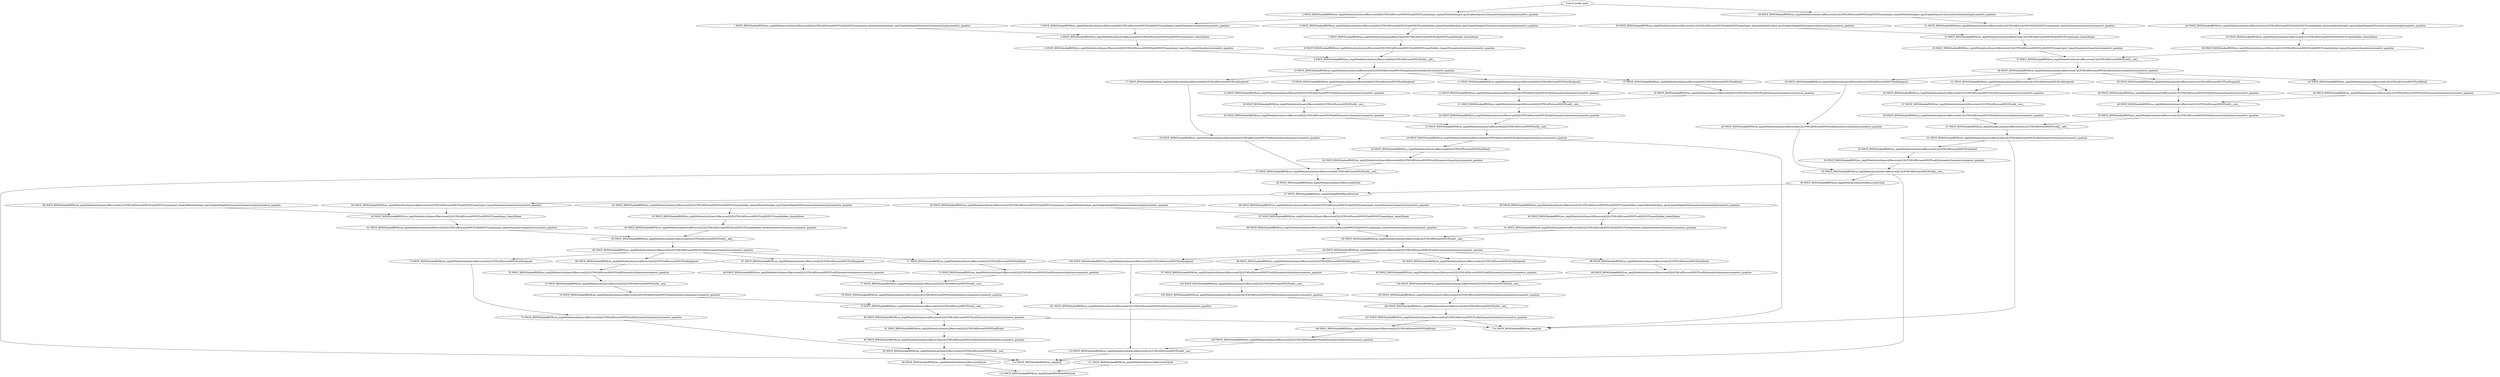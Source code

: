 strict digraph  {
"0 /nncf_model_input" [id=0, scope="", type=nncf_model_input];
"1 NNCF_RNN/StackedRNN[rnn_impl]/ModuleList[inners]/Recurrent[0]/LSTMCellForwardNNCF[cell]/NNCFLinear[input_linear]/ModuleDict[pre_ops]/UpdateWeight[0]/SymmetricQuantizer[op]/symmetric_quantize" [id=1, scope="NNCF_RNN/StackedRNN[rnn_impl]/ModuleList[inners]/Recurrent[0]/LSTMCellForwardNNCF[cell]/NNCFLinear[input_linear]/ModuleDict[pre_ops]/UpdateWeight[0]/SymmetricQuantizer[op]", type=symmetric_quantize];
"2 NNCF_RNN/StackedRNN[rnn_impl]/ModuleList[inners]/Recurrent[0]/LSTMCellForwardNNCF[cell]/NNCFLinear[input_linear]/ModuleDict[pre_ops]/UpdateInputs[1]/SymmetricQuantizer[op]/symmetric_quantize" [id=2, scope="NNCF_RNN/StackedRNN[rnn_impl]/ModuleList[inners]/Recurrent[0]/LSTMCellForwardNNCF[cell]/NNCFLinear[input_linear]/ModuleDict[pre_ops]/UpdateInputs[1]/SymmetricQuantizer[op]", type=symmetric_quantize];
"3 NNCF_RNN/StackedRNN[rnn_impl]/ModuleList[inners]/Recurrent[0]/LSTMCellForwardNNCF[cell]/NNCFLinear[input_linear]/SymmetricQuantizer/symmetric_quantize" [id=3, scope="NNCF_RNN/StackedRNN[rnn_impl]/ModuleList[inners]/Recurrent[0]/LSTMCellForwardNNCF[cell]/NNCFLinear[input_linear]/SymmetricQuantizer", type=symmetric_quantize];
"4 NNCF_RNN/StackedRNN[rnn_impl]/ModuleList[inners]/Recurrent[0]/LSTMCellForwardNNCF[cell]/NNCFLinear[input_linear]/linear" [id=4, scope="NNCF_RNN/StackedRNN[rnn_impl]/ModuleList[inners]/Recurrent[0]/LSTMCellForwardNNCF[cell]/NNCFLinear[input_linear]", type=linear];
"5 NNCF_RNN/StackedRNN[rnn_impl]/ModuleList[inners]/Recurrent[0]/LSTMCellForwardNNCF[cell]/NNCFLinear[input_linear]/SymmetricQuantizer/symmetric_quantize" [id=5, scope="NNCF_RNN/StackedRNN[rnn_impl]/ModuleList[inners]/Recurrent[0]/LSTMCellForwardNNCF[cell]/NNCFLinear[input_linear]/SymmetricQuantizer", type=symmetric_quantize];
"6 NNCF_RNN/StackedRNN[rnn_impl]/ModuleList[inners]/Recurrent[0]/LSTMCellForwardNNCF[cell]/NNCFLinear[hidden_linear]/ModuleDict[pre_ops]/UpdateWeight[0]/SymmetricQuantizer[op]/symmetric_quantize" [id=6, scope="NNCF_RNN/StackedRNN[rnn_impl]/ModuleList[inners]/Recurrent[0]/LSTMCellForwardNNCF[cell]/NNCFLinear[hidden_linear]/ModuleDict[pre_ops]/UpdateWeight[0]/SymmetricQuantizer[op]", type=symmetric_quantize];
"7 NNCF_RNN/StackedRNN[rnn_impl]/ModuleList[inners]/Recurrent[0]/LSTMCellForwardNNCF[cell]/NNCFLinear[hidden_linear]/linear" [id=7, scope="NNCF_RNN/StackedRNN[rnn_impl]/ModuleList[inners]/Recurrent[0]/LSTMCellForwardNNCF[cell]/NNCFLinear[hidden_linear]", type=linear];
"8 NNCF_RNN/StackedRNN[rnn_impl]/ModuleList[inners]/Recurrent[0]/LSTMCellForwardNNCF[cell]/NNCFLinear[hidden_linear]/SymmetricQuantizer/symmetric_quantize" [id=8, scope="NNCF_RNN/StackedRNN[rnn_impl]/ModuleList[inners]/Recurrent[0]/LSTMCellForwardNNCF[cell]/NNCFLinear[hidden_linear]/SymmetricQuantizer", type=symmetric_quantize];
"9 NNCF_RNN/StackedRNN[rnn_impl]/ModuleList[inners]/Recurrent[0]/LSTMCellForwardNNCF[cell]/__add__" [id=9, scope="NNCF_RNN/StackedRNN[rnn_impl]/ModuleList[inners]/Recurrent[0]/LSTMCellForwardNNCF[cell]", type=__add__];
"10 NNCF_RNN/StackedRNN[rnn_impl]/ModuleList[inners]/Recurrent[0]/LSTMCellForwardNNCF[cell]/SymmetricQuantizer/symmetric_quantize" [id=10, scope="NNCF_RNN/StackedRNN[rnn_impl]/ModuleList[inners]/Recurrent[0]/LSTMCellForwardNNCF[cell]/SymmetricQuantizer", type=symmetric_quantize];
"11 NNCF_RNN/StackedRNN[rnn_impl]/ModuleList[inners]/Recurrent[0]/LSTMCellForwardNNCF[cell]/sigmoid" [id=11, scope="NNCF_RNN/StackedRNN[rnn_impl]/ModuleList[inners]/Recurrent[0]/LSTMCellForwardNNCF[cell]", type=sigmoid];
"12 NNCF_RNN/StackedRNN[rnn_impl]/ModuleList[inners]/Recurrent[0]/LSTMCellForwardNNCF[cell]/SymmetricQuantizer/symmetric_quantize" [id=12, scope="NNCF_RNN/StackedRNN[rnn_impl]/ModuleList[inners]/Recurrent[0]/LSTMCellForwardNNCF[cell]/SymmetricQuantizer", type=symmetric_quantize];
"13 NNCF_RNN/StackedRNN[rnn_impl]/ModuleList[inners]/Recurrent[0]/LSTMCellForwardNNCF[cell]/sigmoid" [id=13, scope="NNCF_RNN/StackedRNN[rnn_impl]/ModuleList[inners]/Recurrent[0]/LSTMCellForwardNNCF[cell]", type=sigmoid];
"14 NNCF_RNN/StackedRNN[rnn_impl]/ModuleList[inners]/Recurrent[0]/LSTMCellForwardNNCF[cell]/SymmetricQuantizer/symmetric_quantize" [id=14, scope="NNCF_RNN/StackedRNN[rnn_impl]/ModuleList[inners]/Recurrent[0]/LSTMCellForwardNNCF[cell]/SymmetricQuantizer", type=symmetric_quantize];
"15 NNCF_RNN/StackedRNN[rnn_impl]/ModuleList[inners]/Recurrent[0]/LSTMCellForwardNNCF[cell]/tanh" [id=15, scope="NNCF_RNN/StackedRNN[rnn_impl]/ModuleList[inners]/Recurrent[0]/LSTMCellForwardNNCF[cell]", type=tanh];
"16 NNCF_RNN/StackedRNN[rnn_impl]/ModuleList[inners]/Recurrent[0]/LSTMCellForwardNNCF[cell]/SymmetricQuantizer/symmetric_quantize" [id=16, scope="NNCF_RNN/StackedRNN[rnn_impl]/ModuleList[inners]/Recurrent[0]/LSTMCellForwardNNCF[cell]/SymmetricQuantizer", type=symmetric_quantize];
"17 NNCF_RNN/StackedRNN[rnn_impl]/ModuleList[inners]/Recurrent[0]/LSTMCellForwardNNCF[cell]/sigmoid" [id=17, scope="NNCF_RNN/StackedRNN[rnn_impl]/ModuleList[inners]/Recurrent[0]/LSTMCellForwardNNCF[cell]", type=sigmoid];
"18 NNCF_RNN/StackedRNN[rnn_impl]/ModuleList[inners]/Recurrent[0]/LSTMCellForwardNNCF[cell]/SymmetricQuantizer/symmetric_quantize" [id=18, scope="NNCF_RNN/StackedRNN[rnn_impl]/ModuleList[inners]/Recurrent[0]/LSTMCellForwardNNCF[cell]/SymmetricQuantizer", type=symmetric_quantize];
"19 NNCF_RNN/StackedRNN[rnn_impl]/ModuleList[inners]/Recurrent[0]/LSTMCellForwardNNCF[cell]/__mul__" [id=19, scope="NNCF_RNN/StackedRNN[rnn_impl]/ModuleList[inners]/Recurrent[0]/LSTMCellForwardNNCF[cell]", type=__mul__];
"20 NNCF_RNN/StackedRNN[rnn_impl]/ModuleList[inners]/Recurrent[0]/LSTMCellForwardNNCF[cell]/SymmetricQuantizer/symmetric_quantize" [id=20, scope="NNCF_RNN/StackedRNN[rnn_impl]/ModuleList[inners]/Recurrent[0]/LSTMCellForwardNNCF[cell]/SymmetricQuantizer", type=symmetric_quantize];
"21 NNCF_RNN/StackedRNN[rnn_impl]/ModuleList[inners]/Recurrent[0]/LSTMCellForwardNNCF[cell]/__mul__" [id=21, scope="NNCF_RNN/StackedRNN[rnn_impl]/ModuleList[inners]/Recurrent[0]/LSTMCellForwardNNCF[cell]", type=__mul__];
"22 NNCF_RNN/StackedRNN[rnn_impl]/ModuleList[inners]/Recurrent[0]/LSTMCellForwardNNCF[cell]/SymmetricQuantizer/symmetric_quantize" [id=22, scope="NNCF_RNN/StackedRNN[rnn_impl]/ModuleList[inners]/Recurrent[0]/LSTMCellForwardNNCF[cell]/SymmetricQuantizer", type=symmetric_quantize];
"23 NNCF_RNN/StackedRNN[rnn_impl]/ModuleList[inners]/Recurrent[0]/LSTMCellForwardNNCF[cell]/__add__" [id=23, scope="NNCF_RNN/StackedRNN[rnn_impl]/ModuleList[inners]/Recurrent[0]/LSTMCellForwardNNCF[cell]", type=__add__];
"24 NNCF_RNN/StackedRNN[rnn_impl]/ModuleList[inners]/Recurrent[0]/LSTMCellForwardNNCF[cell]/SymmetricQuantizer/symmetric_quantize" [id=24, scope="NNCF_RNN/StackedRNN[rnn_impl]/ModuleList[inners]/Recurrent[0]/LSTMCellForwardNNCF[cell]/SymmetricQuantizer", type=symmetric_quantize];
"25 NNCF_RNN/StackedRNN[rnn_impl]/ModuleList[inners]/Recurrent[0]/LSTMCellForwardNNCF[cell]/tanh" [id=25, scope="NNCF_RNN/StackedRNN[rnn_impl]/ModuleList[inners]/Recurrent[0]/LSTMCellForwardNNCF[cell]", type=tanh];
"26 NNCF_RNN/StackedRNN[rnn_impl]/ModuleList[inners]/Recurrent[0]/LSTMCellForwardNNCF[cell]/SymmetricQuantizer/symmetric_quantize" [id=26, scope="NNCF_RNN/StackedRNN[rnn_impl]/ModuleList[inners]/Recurrent[0]/LSTMCellForwardNNCF[cell]/SymmetricQuantizer", type=symmetric_quantize];
"27 NNCF_RNN/StackedRNN[rnn_impl]/ModuleList[inners]/Recurrent[0]/LSTMCellForwardNNCF[cell]/__mul__" [id=27, scope="NNCF_RNN/StackedRNN[rnn_impl]/ModuleList[inners]/Recurrent[0]/LSTMCellForwardNNCF[cell]", type=__mul__];
"28 NNCF_RNN/StackedRNN[rnn_impl]/ModuleList[inners]/Recurrent[0]/cat" [id=28, scope="NNCF_RNN/StackedRNN[rnn_impl]/ModuleList[inners]/Recurrent[0]", type=cat];
"29 NNCF_RNN/StackedRNN[rnn_impl]/ModuleList[inners]/Recurrent[1]/LSTMCellForwardNNCF[cell]/NNCFLinear[input_linear]/ModuleDict[pre_ops]/UpdateWeight[0]/SymmetricQuantizer[op]/symmetric_quantize" [id=29, scope="NNCF_RNN/StackedRNN[rnn_impl]/ModuleList[inners]/Recurrent[1]/LSTMCellForwardNNCF[cell]/NNCFLinear[input_linear]/ModuleDict[pre_ops]/UpdateWeight[0]/SymmetricQuantizer[op]", type=symmetric_quantize];
"30 NNCF_RNN/StackedRNN[rnn_impl]/ModuleList[inners]/Recurrent[1]/LSTMCellForwardNNCF[cell]/NNCFLinear[input_linear]/ModuleDict[pre_ops]/UpdateInputs[1]/SymmetricQuantizer[op]/symmetric_quantize" [id=30, scope="NNCF_RNN/StackedRNN[rnn_impl]/ModuleList[inners]/Recurrent[1]/LSTMCellForwardNNCF[cell]/NNCFLinear[input_linear]/ModuleDict[pre_ops]/UpdateInputs[1]/SymmetricQuantizer[op]", type=symmetric_quantize];
"31 NNCF_RNN/StackedRNN[rnn_impl]/ModuleList[inners]/Recurrent[1]/LSTMCellForwardNNCF[cell]/NNCFLinear[input_linear]/SymmetricQuantizer/symmetric_quantize" [id=31, scope="NNCF_RNN/StackedRNN[rnn_impl]/ModuleList[inners]/Recurrent[1]/LSTMCellForwardNNCF[cell]/NNCFLinear[input_linear]/SymmetricQuantizer", type=symmetric_quantize];
"32 NNCF_RNN/StackedRNN[rnn_impl]/ModuleList[inners]/Recurrent[1]/LSTMCellForwardNNCF[cell]/NNCFLinear[input_linear]/linear" [id=32, scope="NNCF_RNN/StackedRNN[rnn_impl]/ModuleList[inners]/Recurrent[1]/LSTMCellForwardNNCF[cell]/NNCFLinear[input_linear]", type=linear];
"33 NNCF_RNN/StackedRNN[rnn_impl]/ModuleList[inners]/Recurrent[1]/LSTMCellForwardNNCF[cell]/NNCFLinear[input_linear]/SymmetricQuantizer/symmetric_quantize" [id=33, scope="NNCF_RNN/StackedRNN[rnn_impl]/ModuleList[inners]/Recurrent[1]/LSTMCellForwardNNCF[cell]/NNCFLinear[input_linear]/SymmetricQuantizer", type=symmetric_quantize];
"34 NNCF_RNN/StackedRNN[rnn_impl]/ModuleList[inners]/Recurrent[1]/LSTMCellForwardNNCF[cell]/NNCFLinear[hidden_linear]/ModuleDict[pre_ops]/UpdateWeight[0]/SymmetricQuantizer[op]/symmetric_quantize" [id=34, scope="NNCF_RNN/StackedRNN[rnn_impl]/ModuleList[inners]/Recurrent[1]/LSTMCellForwardNNCF[cell]/NNCFLinear[hidden_linear]/ModuleDict[pre_ops]/UpdateWeight[0]/SymmetricQuantizer[op]", type=symmetric_quantize];
"35 NNCF_RNN/StackedRNN[rnn_impl]/ModuleList[inners]/Recurrent[1]/LSTMCellForwardNNCF[cell]/NNCFLinear[hidden_linear]/linear" [id=35, scope="NNCF_RNN/StackedRNN[rnn_impl]/ModuleList[inners]/Recurrent[1]/LSTMCellForwardNNCF[cell]/NNCFLinear[hidden_linear]", type=linear];
"36 NNCF_RNN/StackedRNN[rnn_impl]/ModuleList[inners]/Recurrent[1]/LSTMCellForwardNNCF[cell]/NNCFLinear[hidden_linear]/SymmetricQuantizer/symmetric_quantize" [id=36, scope="NNCF_RNN/StackedRNN[rnn_impl]/ModuleList[inners]/Recurrent[1]/LSTMCellForwardNNCF[cell]/NNCFLinear[hidden_linear]/SymmetricQuantizer", type=symmetric_quantize];
"37 NNCF_RNN/StackedRNN[rnn_impl]/ModuleList[inners]/Recurrent[1]/LSTMCellForwardNNCF[cell]/__add__" [id=37, scope="NNCF_RNN/StackedRNN[rnn_impl]/ModuleList[inners]/Recurrent[1]/LSTMCellForwardNNCF[cell]", type=__add__];
"38 NNCF_RNN/StackedRNN[rnn_impl]/ModuleList[inners]/Recurrent[1]/LSTMCellForwardNNCF[cell]/SymmetricQuantizer/symmetric_quantize" [id=38, scope="NNCF_RNN/StackedRNN[rnn_impl]/ModuleList[inners]/Recurrent[1]/LSTMCellForwardNNCF[cell]/SymmetricQuantizer", type=symmetric_quantize];
"39 NNCF_RNN/StackedRNN[rnn_impl]/ModuleList[inners]/Recurrent[1]/LSTMCellForwardNNCF[cell]/sigmoid" [id=39, scope="NNCF_RNN/StackedRNN[rnn_impl]/ModuleList[inners]/Recurrent[1]/LSTMCellForwardNNCF[cell]", type=sigmoid];
"40 NNCF_RNN/StackedRNN[rnn_impl]/ModuleList[inners]/Recurrent[1]/LSTMCellForwardNNCF[cell]/SymmetricQuantizer/symmetric_quantize" [id=40, scope="NNCF_RNN/StackedRNN[rnn_impl]/ModuleList[inners]/Recurrent[1]/LSTMCellForwardNNCF[cell]/SymmetricQuantizer", type=symmetric_quantize];
"41 NNCF_RNN/StackedRNN[rnn_impl]/ModuleList[inners]/Recurrent[1]/LSTMCellForwardNNCF[cell]/sigmoid" [id=41, scope="NNCF_RNN/StackedRNN[rnn_impl]/ModuleList[inners]/Recurrent[1]/LSTMCellForwardNNCF[cell]", type=sigmoid];
"42 NNCF_RNN/StackedRNN[rnn_impl]/ModuleList[inners]/Recurrent[1]/LSTMCellForwardNNCF[cell]/SymmetricQuantizer/symmetric_quantize" [id=42, scope="NNCF_RNN/StackedRNN[rnn_impl]/ModuleList[inners]/Recurrent[1]/LSTMCellForwardNNCF[cell]/SymmetricQuantizer", type=symmetric_quantize];
"43 NNCF_RNN/StackedRNN[rnn_impl]/ModuleList[inners]/Recurrent[1]/LSTMCellForwardNNCF[cell]/tanh" [id=43, scope="NNCF_RNN/StackedRNN[rnn_impl]/ModuleList[inners]/Recurrent[1]/LSTMCellForwardNNCF[cell]", type=tanh];
"44 NNCF_RNN/StackedRNN[rnn_impl]/ModuleList[inners]/Recurrent[1]/LSTMCellForwardNNCF[cell]/SymmetricQuantizer/symmetric_quantize" [id=44, scope="NNCF_RNN/StackedRNN[rnn_impl]/ModuleList[inners]/Recurrent[1]/LSTMCellForwardNNCF[cell]/SymmetricQuantizer", type=symmetric_quantize];
"45 NNCF_RNN/StackedRNN[rnn_impl]/ModuleList[inners]/Recurrent[1]/LSTMCellForwardNNCF[cell]/sigmoid" [id=45, scope="NNCF_RNN/StackedRNN[rnn_impl]/ModuleList[inners]/Recurrent[1]/LSTMCellForwardNNCF[cell]", type=sigmoid];
"46 NNCF_RNN/StackedRNN[rnn_impl]/ModuleList[inners]/Recurrent[1]/LSTMCellForwardNNCF[cell]/SymmetricQuantizer/symmetric_quantize" [id=46, scope="NNCF_RNN/StackedRNN[rnn_impl]/ModuleList[inners]/Recurrent[1]/LSTMCellForwardNNCF[cell]/SymmetricQuantizer", type=symmetric_quantize];
"47 NNCF_RNN/StackedRNN[rnn_impl]/ModuleList[inners]/Recurrent[1]/LSTMCellForwardNNCF[cell]/__mul__" [id=47, scope="NNCF_RNN/StackedRNN[rnn_impl]/ModuleList[inners]/Recurrent[1]/LSTMCellForwardNNCF[cell]", type=__mul__];
"48 NNCF_RNN/StackedRNN[rnn_impl]/ModuleList[inners]/Recurrent[1]/LSTMCellForwardNNCF[cell]/SymmetricQuantizer/symmetric_quantize" [id=48, scope="NNCF_RNN/StackedRNN[rnn_impl]/ModuleList[inners]/Recurrent[1]/LSTMCellForwardNNCF[cell]/SymmetricQuantizer", type=symmetric_quantize];
"49 NNCF_RNN/StackedRNN[rnn_impl]/ModuleList[inners]/Recurrent[1]/LSTMCellForwardNNCF[cell]/__mul__" [id=49, scope="NNCF_RNN/StackedRNN[rnn_impl]/ModuleList[inners]/Recurrent[1]/LSTMCellForwardNNCF[cell]", type=__mul__];
"50 NNCF_RNN/StackedRNN[rnn_impl]/ModuleList[inners]/Recurrent[1]/LSTMCellForwardNNCF[cell]/SymmetricQuantizer/symmetric_quantize" [id=50, scope="NNCF_RNN/StackedRNN[rnn_impl]/ModuleList[inners]/Recurrent[1]/LSTMCellForwardNNCF[cell]/SymmetricQuantizer", type=symmetric_quantize];
"51 NNCF_RNN/StackedRNN[rnn_impl]/ModuleList[inners]/Recurrent[1]/LSTMCellForwardNNCF[cell]/__add__" [id=51, scope="NNCF_RNN/StackedRNN[rnn_impl]/ModuleList[inners]/Recurrent[1]/LSTMCellForwardNNCF[cell]", type=__add__];
"52 NNCF_RNN/StackedRNN[rnn_impl]/ModuleList[inners]/Recurrent[1]/LSTMCellForwardNNCF[cell]/SymmetricQuantizer/symmetric_quantize" [id=52, scope="NNCF_RNN/StackedRNN[rnn_impl]/ModuleList[inners]/Recurrent[1]/LSTMCellForwardNNCF[cell]/SymmetricQuantizer", type=symmetric_quantize];
"53 NNCF_RNN/StackedRNN[rnn_impl]/ModuleList[inners]/Recurrent[1]/LSTMCellForwardNNCF[cell]/tanh" [id=53, scope="NNCF_RNN/StackedRNN[rnn_impl]/ModuleList[inners]/Recurrent[1]/LSTMCellForwardNNCF[cell]", type=tanh];
"54 NNCF_RNN/StackedRNN[rnn_impl]/ModuleList[inners]/Recurrent[1]/LSTMCellForwardNNCF[cell]/SymmetricQuantizer/symmetric_quantize" [id=54, scope="NNCF_RNN/StackedRNN[rnn_impl]/ModuleList[inners]/Recurrent[1]/LSTMCellForwardNNCF[cell]/SymmetricQuantizer", type=symmetric_quantize];
"55 NNCF_RNN/StackedRNN[rnn_impl]/ModuleList[inners]/Recurrent[1]/LSTMCellForwardNNCF[cell]/__mul__" [id=55, scope="NNCF_RNN/StackedRNN[rnn_impl]/ModuleList[inners]/Recurrent[1]/LSTMCellForwardNNCF[cell]", type=__mul__];
"56 NNCF_RNN/StackedRNN[rnn_impl]/ModuleList[inners]/Recurrent[1]/cat" [id=56, scope="NNCF_RNN/StackedRNN[rnn_impl]/ModuleList[inners]/Recurrent[1]", type=cat];
"57 NNCF_RNN/StackedRNN[rnn_impl]/StackedRNNResetPoint/cat" [id=57, scope="NNCF_RNN/StackedRNN[rnn_impl]/StackedRNNResetPoint", type=cat];
"58 NNCF_RNN/StackedRNN[rnn_impl]/ModuleList[inners]/Recurrent[2]/LSTMCellForwardNNCF[cell]/NNCFLinear[input_linear]/ModuleDict[pre_ops]/UpdateWeight[0]/SymmetricQuantizer[op]/symmetric_quantize" [id=58, scope="NNCF_RNN/StackedRNN[rnn_impl]/ModuleList[inners]/Recurrent[2]/LSTMCellForwardNNCF[cell]/NNCFLinear[input_linear]/ModuleDict[pre_ops]/UpdateWeight[0]/SymmetricQuantizer[op]", type=symmetric_quantize];
"59 NNCF_RNN/StackedRNN[rnn_impl]/ModuleList[inners]/Recurrent[2]/LSTMCellForwardNNCF[cell]/NNCFLinear[input_linear]/SymmetricQuantizer/symmetric_quantize" [id=59, scope="NNCF_RNN/StackedRNN[rnn_impl]/ModuleList[inners]/Recurrent[2]/LSTMCellForwardNNCF[cell]/NNCFLinear[input_linear]/SymmetricQuantizer", type=symmetric_quantize];
"60 NNCF_RNN/StackedRNN[rnn_impl]/ModuleList[inners]/Recurrent[2]/LSTMCellForwardNNCF[cell]/NNCFLinear[input_linear]/linear" [id=60, scope="NNCF_RNN/StackedRNN[rnn_impl]/ModuleList[inners]/Recurrent[2]/LSTMCellForwardNNCF[cell]/NNCFLinear[input_linear]", type=linear];
"61 NNCF_RNN/StackedRNN[rnn_impl]/ModuleList[inners]/Recurrent[2]/LSTMCellForwardNNCF[cell]/NNCFLinear[input_linear]/SymmetricQuantizer/symmetric_quantize" [id=61, scope="NNCF_RNN/StackedRNN[rnn_impl]/ModuleList[inners]/Recurrent[2]/LSTMCellForwardNNCF[cell]/NNCFLinear[input_linear]/SymmetricQuantizer", type=symmetric_quantize];
"62 NNCF_RNN/StackedRNN[rnn_impl]/ModuleList[inners]/Recurrent[2]/LSTMCellForwardNNCF[cell]/NNCFLinear[hidden_linear]/ModuleDict[pre_ops]/UpdateWeight[0]/SymmetricQuantizer[op]/symmetric_quantize" [id=62, scope="NNCF_RNN/StackedRNN[rnn_impl]/ModuleList[inners]/Recurrent[2]/LSTMCellForwardNNCF[cell]/NNCFLinear[hidden_linear]/ModuleDict[pre_ops]/UpdateWeight[0]/SymmetricQuantizer[op]", type=symmetric_quantize];
"63 NNCF_RNN/StackedRNN[rnn_impl]/ModuleList[inners]/Recurrent[2]/LSTMCellForwardNNCF[cell]/NNCFLinear[hidden_linear]/linear" [id=63, scope="NNCF_RNN/StackedRNN[rnn_impl]/ModuleList[inners]/Recurrent[2]/LSTMCellForwardNNCF[cell]/NNCFLinear[hidden_linear]", type=linear];
"64 NNCF_RNN/StackedRNN[rnn_impl]/ModuleList[inners]/Recurrent[2]/LSTMCellForwardNNCF[cell]/NNCFLinear[hidden_linear]/SymmetricQuantizer/symmetric_quantize" [id=64, scope="NNCF_RNN/StackedRNN[rnn_impl]/ModuleList[inners]/Recurrent[2]/LSTMCellForwardNNCF[cell]/NNCFLinear[hidden_linear]/SymmetricQuantizer", type=symmetric_quantize];
"65 NNCF_RNN/StackedRNN[rnn_impl]/ModuleList[inners]/Recurrent[2]/LSTMCellForwardNNCF[cell]/__add__" [id=65, scope="NNCF_RNN/StackedRNN[rnn_impl]/ModuleList[inners]/Recurrent[2]/LSTMCellForwardNNCF[cell]", type=__add__];
"66 NNCF_RNN/StackedRNN[rnn_impl]/ModuleList[inners]/Recurrent[2]/LSTMCellForwardNNCF[cell]/SymmetricQuantizer/symmetric_quantize" [id=66, scope="NNCF_RNN/StackedRNN[rnn_impl]/ModuleList[inners]/Recurrent[2]/LSTMCellForwardNNCF[cell]/SymmetricQuantizer", type=symmetric_quantize];
"67 NNCF_RNN/StackedRNN[rnn_impl]/ModuleList[inners]/Recurrent[2]/LSTMCellForwardNNCF[cell]/sigmoid" [id=67, scope="NNCF_RNN/StackedRNN[rnn_impl]/ModuleList[inners]/Recurrent[2]/LSTMCellForwardNNCF[cell]", type=sigmoid];
"68 NNCF_RNN/StackedRNN[rnn_impl]/ModuleList[inners]/Recurrent[2]/LSTMCellForwardNNCF[cell]/SymmetricQuantizer/symmetric_quantize" [id=68, scope="NNCF_RNN/StackedRNN[rnn_impl]/ModuleList[inners]/Recurrent[2]/LSTMCellForwardNNCF[cell]/SymmetricQuantizer", type=symmetric_quantize];
"69 NNCF_RNN/StackedRNN[rnn_impl]/ModuleList[inners]/Recurrent[2]/LSTMCellForwardNNCF[cell]/sigmoid" [id=69, scope="NNCF_RNN/StackedRNN[rnn_impl]/ModuleList[inners]/Recurrent[2]/LSTMCellForwardNNCF[cell]", type=sigmoid];
"70 NNCF_RNN/StackedRNN[rnn_impl]/ModuleList[inners]/Recurrent[2]/LSTMCellForwardNNCF[cell]/SymmetricQuantizer/symmetric_quantize" [id=70, scope="NNCF_RNN/StackedRNN[rnn_impl]/ModuleList[inners]/Recurrent[2]/LSTMCellForwardNNCF[cell]/SymmetricQuantizer", type=symmetric_quantize];
"71 NNCF_RNN/StackedRNN[rnn_impl]/ModuleList[inners]/Recurrent[2]/LSTMCellForwardNNCF[cell]/tanh" [id=71, scope="NNCF_RNN/StackedRNN[rnn_impl]/ModuleList[inners]/Recurrent[2]/LSTMCellForwardNNCF[cell]", type=tanh];
"72 NNCF_RNN/StackedRNN[rnn_impl]/ModuleList[inners]/Recurrent[2]/LSTMCellForwardNNCF[cell]/SymmetricQuantizer/symmetric_quantize" [id=72, scope="NNCF_RNN/StackedRNN[rnn_impl]/ModuleList[inners]/Recurrent[2]/LSTMCellForwardNNCF[cell]/SymmetricQuantizer", type=symmetric_quantize];
"73 NNCF_RNN/StackedRNN[rnn_impl]/ModuleList[inners]/Recurrent[2]/LSTMCellForwardNNCF[cell]/sigmoid" [id=73, scope="NNCF_RNN/StackedRNN[rnn_impl]/ModuleList[inners]/Recurrent[2]/LSTMCellForwardNNCF[cell]", type=sigmoid];
"74 NNCF_RNN/StackedRNN[rnn_impl]/ModuleList[inners]/Recurrent[2]/LSTMCellForwardNNCF[cell]/SymmetricQuantizer/symmetric_quantize" [id=74, scope="NNCF_RNN/StackedRNN[rnn_impl]/ModuleList[inners]/Recurrent[2]/LSTMCellForwardNNCF[cell]/SymmetricQuantizer", type=symmetric_quantize];
"75 NNCF_RNN/StackedRNN[rnn_impl]/ModuleList[inners]/Recurrent[2]/LSTMCellForwardNNCF[cell]/__mul__" [id=75, scope="NNCF_RNN/StackedRNN[rnn_impl]/ModuleList[inners]/Recurrent[2]/LSTMCellForwardNNCF[cell]", type=__mul__];
"76 NNCF_RNN/StackedRNN[rnn_impl]/ModuleList[inners]/Recurrent[2]/LSTMCellForwardNNCF[cell]/SymmetricQuantizer/symmetric_quantize" [id=76, scope="NNCF_RNN/StackedRNN[rnn_impl]/ModuleList[inners]/Recurrent[2]/LSTMCellForwardNNCF[cell]/SymmetricQuantizer", type=symmetric_quantize];
"77 NNCF_RNN/StackedRNN[rnn_impl]/ModuleList[inners]/Recurrent[2]/LSTMCellForwardNNCF[cell]/__mul__" [id=77, scope="NNCF_RNN/StackedRNN[rnn_impl]/ModuleList[inners]/Recurrent[2]/LSTMCellForwardNNCF[cell]", type=__mul__];
"78 NNCF_RNN/StackedRNN[rnn_impl]/ModuleList[inners]/Recurrent[2]/LSTMCellForwardNNCF[cell]/SymmetricQuantizer/symmetric_quantize" [id=78, scope="NNCF_RNN/StackedRNN[rnn_impl]/ModuleList[inners]/Recurrent[2]/LSTMCellForwardNNCF[cell]/SymmetricQuantizer", type=symmetric_quantize];
"79 NNCF_RNN/StackedRNN[rnn_impl]/ModuleList[inners]/Recurrent[2]/LSTMCellForwardNNCF[cell]/__add__" [id=79, scope="NNCF_RNN/StackedRNN[rnn_impl]/ModuleList[inners]/Recurrent[2]/LSTMCellForwardNNCF[cell]", type=__add__];
"80 NNCF_RNN/StackedRNN[rnn_impl]/ModuleList[inners]/Recurrent[2]/LSTMCellForwardNNCF[cell]/SymmetricQuantizer/symmetric_quantize" [id=80, scope="NNCF_RNN/StackedRNN[rnn_impl]/ModuleList[inners]/Recurrent[2]/LSTMCellForwardNNCF[cell]/SymmetricQuantizer", type=symmetric_quantize];
"81 NNCF_RNN/StackedRNN[rnn_impl]/ModuleList[inners]/Recurrent[2]/LSTMCellForwardNNCF[cell]/tanh" [id=81, scope="NNCF_RNN/StackedRNN[rnn_impl]/ModuleList[inners]/Recurrent[2]/LSTMCellForwardNNCF[cell]", type=tanh];
"82 NNCF_RNN/StackedRNN[rnn_impl]/ModuleList[inners]/Recurrent[2]/LSTMCellForwardNNCF[cell]/SymmetricQuantizer/symmetric_quantize" [id=82, scope="NNCF_RNN/StackedRNN[rnn_impl]/ModuleList[inners]/Recurrent[2]/LSTMCellForwardNNCF[cell]/SymmetricQuantizer", type=symmetric_quantize];
"83 NNCF_RNN/StackedRNN[rnn_impl]/ModuleList[inners]/Recurrent[2]/LSTMCellForwardNNCF[cell]/__mul__" [id=83, scope="NNCF_RNN/StackedRNN[rnn_impl]/ModuleList[inners]/Recurrent[2]/LSTMCellForwardNNCF[cell]", type=__mul__];
"84 NNCF_RNN/StackedRNN[rnn_impl]/ModuleList[inners]/Recurrent[2]/cat" [id=84, scope="NNCF_RNN/StackedRNN[rnn_impl]/ModuleList[inners]/Recurrent[2]", type=cat];
"85 NNCF_RNN/StackedRNN[rnn_impl]/ModuleList[inners]/Recurrent[3]/LSTMCellForwardNNCF[cell]/NNCFLinear[input_linear]/ModuleDict[pre_ops]/UpdateWeight[0]/SymmetricQuantizer[op]/symmetric_quantize" [id=85, scope="NNCF_RNN/StackedRNN[rnn_impl]/ModuleList[inners]/Recurrent[3]/LSTMCellForwardNNCF[cell]/NNCFLinear[input_linear]/ModuleDict[pre_ops]/UpdateWeight[0]/SymmetricQuantizer[op]", type=symmetric_quantize];
"86 NNCF_RNN/StackedRNN[rnn_impl]/ModuleList[inners]/Recurrent[3]/LSTMCellForwardNNCF[cell]/NNCFLinear[input_linear]/SymmetricQuantizer/symmetric_quantize" [id=86, scope="NNCF_RNN/StackedRNN[rnn_impl]/ModuleList[inners]/Recurrent[3]/LSTMCellForwardNNCF[cell]/NNCFLinear[input_linear]/SymmetricQuantizer", type=symmetric_quantize];
"87 NNCF_RNN/StackedRNN[rnn_impl]/ModuleList[inners]/Recurrent[3]/LSTMCellForwardNNCF[cell]/NNCFLinear[input_linear]/linear" [id=87, scope="NNCF_RNN/StackedRNN[rnn_impl]/ModuleList[inners]/Recurrent[3]/LSTMCellForwardNNCF[cell]/NNCFLinear[input_linear]", type=linear];
"88 NNCF_RNN/StackedRNN[rnn_impl]/ModuleList[inners]/Recurrent[3]/LSTMCellForwardNNCF[cell]/NNCFLinear[input_linear]/SymmetricQuantizer/symmetric_quantize" [id=88, scope="NNCF_RNN/StackedRNN[rnn_impl]/ModuleList[inners]/Recurrent[3]/LSTMCellForwardNNCF[cell]/NNCFLinear[input_linear]/SymmetricQuantizer", type=symmetric_quantize];
"89 NNCF_RNN/StackedRNN[rnn_impl]/ModuleList[inners]/Recurrent[3]/LSTMCellForwardNNCF[cell]/NNCFLinear[hidden_linear]/ModuleDict[pre_ops]/UpdateWeight[0]/SymmetricQuantizer[op]/symmetric_quantize" [id=89, scope="NNCF_RNN/StackedRNN[rnn_impl]/ModuleList[inners]/Recurrent[3]/LSTMCellForwardNNCF[cell]/NNCFLinear[hidden_linear]/ModuleDict[pre_ops]/UpdateWeight[0]/SymmetricQuantizer[op]", type=symmetric_quantize];
"90 NNCF_RNN/StackedRNN[rnn_impl]/ModuleList[inners]/Recurrent[3]/LSTMCellForwardNNCF[cell]/NNCFLinear[hidden_linear]/linear" [id=90, scope="NNCF_RNN/StackedRNN[rnn_impl]/ModuleList[inners]/Recurrent[3]/LSTMCellForwardNNCF[cell]/NNCFLinear[hidden_linear]", type=linear];
"91 NNCF_RNN/StackedRNN[rnn_impl]/ModuleList[inners]/Recurrent[3]/LSTMCellForwardNNCF[cell]/NNCFLinear[hidden_linear]/SymmetricQuantizer/symmetric_quantize" [id=91, scope="NNCF_RNN/StackedRNN[rnn_impl]/ModuleList[inners]/Recurrent[3]/LSTMCellForwardNNCF[cell]/NNCFLinear[hidden_linear]/SymmetricQuantizer", type=symmetric_quantize];
"92 NNCF_RNN/StackedRNN[rnn_impl]/ModuleList[inners]/Recurrent[3]/LSTMCellForwardNNCF[cell]/__add__" [id=92, scope="NNCF_RNN/StackedRNN[rnn_impl]/ModuleList[inners]/Recurrent[3]/LSTMCellForwardNNCF[cell]", type=__add__];
"93 NNCF_RNN/StackedRNN[rnn_impl]/ModuleList[inners]/Recurrent[3]/LSTMCellForwardNNCF[cell]/SymmetricQuantizer/symmetric_quantize" [id=93, scope="NNCF_RNN/StackedRNN[rnn_impl]/ModuleList[inners]/Recurrent[3]/LSTMCellForwardNNCF[cell]/SymmetricQuantizer", type=symmetric_quantize];
"94 NNCF_RNN/StackedRNN[rnn_impl]/ModuleList[inners]/Recurrent[3]/LSTMCellForwardNNCF[cell]/sigmoid" [id=94, scope="NNCF_RNN/StackedRNN[rnn_impl]/ModuleList[inners]/Recurrent[3]/LSTMCellForwardNNCF[cell]", type=sigmoid];
"95 NNCF_RNN/StackedRNN[rnn_impl]/ModuleList[inners]/Recurrent[3]/LSTMCellForwardNNCF[cell]/SymmetricQuantizer/symmetric_quantize" [id=95, scope="NNCF_RNN/StackedRNN[rnn_impl]/ModuleList[inners]/Recurrent[3]/LSTMCellForwardNNCF[cell]/SymmetricQuantizer", type=symmetric_quantize];
"96 NNCF_RNN/StackedRNN[rnn_impl]/ModuleList[inners]/Recurrent[3]/LSTMCellForwardNNCF[cell]/sigmoid" [id=96, scope="NNCF_RNN/StackedRNN[rnn_impl]/ModuleList[inners]/Recurrent[3]/LSTMCellForwardNNCF[cell]", type=sigmoid];
"97 NNCF_RNN/StackedRNN[rnn_impl]/ModuleList[inners]/Recurrent[3]/LSTMCellForwardNNCF[cell]/SymmetricQuantizer/symmetric_quantize" [id=97, scope="NNCF_RNN/StackedRNN[rnn_impl]/ModuleList[inners]/Recurrent[3]/LSTMCellForwardNNCF[cell]/SymmetricQuantizer", type=symmetric_quantize];
"98 NNCF_RNN/StackedRNN[rnn_impl]/ModuleList[inners]/Recurrent[3]/LSTMCellForwardNNCF[cell]/tanh" [id=98, scope="NNCF_RNN/StackedRNN[rnn_impl]/ModuleList[inners]/Recurrent[3]/LSTMCellForwardNNCF[cell]", type=tanh];
"99 NNCF_RNN/StackedRNN[rnn_impl]/ModuleList[inners]/Recurrent[3]/LSTMCellForwardNNCF[cell]/SymmetricQuantizer/symmetric_quantize" [id=99, scope="NNCF_RNN/StackedRNN[rnn_impl]/ModuleList[inners]/Recurrent[3]/LSTMCellForwardNNCF[cell]/SymmetricQuantizer", type=symmetric_quantize];
"100 NNCF_RNN/StackedRNN[rnn_impl]/ModuleList[inners]/Recurrent[3]/LSTMCellForwardNNCF[cell]/sigmoid" [id=100, scope="NNCF_RNN/StackedRNN[rnn_impl]/ModuleList[inners]/Recurrent[3]/LSTMCellForwardNNCF[cell]", type=sigmoid];
"101 NNCF_RNN/StackedRNN[rnn_impl]/ModuleList[inners]/Recurrent[3]/LSTMCellForwardNNCF[cell]/SymmetricQuantizer/symmetric_quantize" [id=101, scope="NNCF_RNN/StackedRNN[rnn_impl]/ModuleList[inners]/Recurrent[3]/LSTMCellForwardNNCF[cell]/SymmetricQuantizer", type=symmetric_quantize];
"102 NNCF_RNN/StackedRNN[rnn_impl]/ModuleList[inners]/Recurrent[3]/LSTMCellForwardNNCF[cell]/__mul__" [id=102, scope="NNCF_RNN/StackedRNN[rnn_impl]/ModuleList[inners]/Recurrent[3]/LSTMCellForwardNNCF[cell]", type=__mul__];
"103 NNCF_RNN/StackedRNN[rnn_impl]/ModuleList[inners]/Recurrent[3]/LSTMCellForwardNNCF[cell]/SymmetricQuantizer/symmetric_quantize" [id=103, scope="NNCF_RNN/StackedRNN[rnn_impl]/ModuleList[inners]/Recurrent[3]/LSTMCellForwardNNCF[cell]/SymmetricQuantizer", type=symmetric_quantize];
"104 NNCF_RNN/StackedRNN[rnn_impl]/ModuleList[inners]/Recurrent[3]/LSTMCellForwardNNCF[cell]/__mul__" [id=104, scope="NNCF_RNN/StackedRNN[rnn_impl]/ModuleList[inners]/Recurrent[3]/LSTMCellForwardNNCF[cell]", type=__mul__];
"105 NNCF_RNN/StackedRNN[rnn_impl]/ModuleList[inners]/Recurrent[3]/LSTMCellForwardNNCF[cell]/SymmetricQuantizer/symmetric_quantize" [id=105, scope="NNCF_RNN/StackedRNN[rnn_impl]/ModuleList[inners]/Recurrent[3]/LSTMCellForwardNNCF[cell]/SymmetricQuantizer", type=symmetric_quantize];
"106 NNCF_RNN/StackedRNN[rnn_impl]/ModuleList[inners]/Recurrent[3]/LSTMCellForwardNNCF[cell]/__add__" [id=106, scope="NNCF_RNN/StackedRNN[rnn_impl]/ModuleList[inners]/Recurrent[3]/LSTMCellForwardNNCF[cell]", type=__add__];
"107 NNCF_RNN/StackedRNN[rnn_impl]/ModuleList[inners]/Recurrent[3]/LSTMCellForwardNNCF[cell]/SymmetricQuantizer/symmetric_quantize" [id=107, scope="NNCF_RNN/StackedRNN[rnn_impl]/ModuleList[inners]/Recurrent[3]/LSTMCellForwardNNCF[cell]/SymmetricQuantizer", type=symmetric_quantize];
"108 NNCF_RNN/StackedRNN[rnn_impl]/ModuleList[inners]/Recurrent[3]/LSTMCellForwardNNCF[cell]/tanh" [id=108, scope="NNCF_RNN/StackedRNN[rnn_impl]/ModuleList[inners]/Recurrent[3]/LSTMCellForwardNNCF[cell]", type=tanh];
"109 NNCF_RNN/StackedRNN[rnn_impl]/ModuleList[inners]/Recurrent[3]/LSTMCellForwardNNCF[cell]/SymmetricQuantizer/symmetric_quantize" [id=109, scope="NNCF_RNN/StackedRNN[rnn_impl]/ModuleList[inners]/Recurrent[3]/LSTMCellForwardNNCF[cell]/SymmetricQuantizer", type=symmetric_quantize];
"110 NNCF_RNN/StackedRNN[rnn_impl]/ModuleList[inners]/Recurrent[3]/LSTMCellForwardNNCF[cell]/__mul__" [id=110, scope="NNCF_RNN/StackedRNN[rnn_impl]/ModuleList[inners]/Recurrent[3]/LSTMCellForwardNNCF[cell]", type=__mul__];
"111 NNCF_RNN/StackedRNN[rnn_impl]/ModuleList[inners]/Recurrent[3]/cat" [id=111, scope="NNCF_RNN/StackedRNN[rnn_impl]/ModuleList[inners]/Recurrent[3]", type=cat];
"112 NNCF_RNN/StackedRNN[rnn_impl]/StackedRNNResetPoint/cat" [id=112, scope="NNCF_RNN/StackedRNN[rnn_impl]/StackedRNNResetPoint", type=cat];
"113 NNCF_RNN/StackedRNN[rnn_impl]/cat" [id=113, scope="NNCF_RNN/StackedRNN[rnn_impl]", type=cat];
"114 NNCF_RNN/StackedRNN[rnn_impl]/cat" [id=114, scope="NNCF_RNN/StackedRNN[rnn_impl]", type=cat];
"0 /nncf_model_input" -> "2 NNCF_RNN/StackedRNN[rnn_impl]/ModuleList[inners]/Recurrent[0]/LSTMCellForwardNNCF[cell]/NNCFLinear[input_linear]/ModuleDict[pre_ops]/UpdateInputs[1]/SymmetricQuantizer[op]/symmetric_quantize";
"1 NNCF_RNN/StackedRNN[rnn_impl]/ModuleList[inners]/Recurrent[0]/LSTMCellForwardNNCF[cell]/NNCFLinear[input_linear]/ModuleDict[pre_ops]/UpdateWeight[0]/SymmetricQuantizer[op]/symmetric_quantize" -> "4 NNCF_RNN/StackedRNN[rnn_impl]/ModuleList[inners]/Recurrent[0]/LSTMCellForwardNNCF[cell]/NNCFLinear[input_linear]/linear";
"2 NNCF_RNN/StackedRNN[rnn_impl]/ModuleList[inners]/Recurrent[0]/LSTMCellForwardNNCF[cell]/NNCFLinear[input_linear]/ModuleDict[pre_ops]/UpdateInputs[1]/SymmetricQuantizer[op]/symmetric_quantize" -> "3 NNCF_RNN/StackedRNN[rnn_impl]/ModuleList[inners]/Recurrent[0]/LSTMCellForwardNNCF[cell]/NNCFLinear[input_linear]/SymmetricQuantizer/symmetric_quantize";
"0 /nncf_model_input" -> "30 NNCF_RNN/StackedRNN[rnn_impl]/ModuleList[inners]/Recurrent[1]/LSTMCellForwardNNCF[cell]/NNCFLinear[input_linear]/ModuleDict[pre_ops]/UpdateInputs[1]/SymmetricQuantizer[op]/symmetric_quantize";
"3 NNCF_RNN/StackedRNN[rnn_impl]/ModuleList[inners]/Recurrent[0]/LSTMCellForwardNNCF[cell]/NNCFLinear[input_linear]/SymmetricQuantizer/symmetric_quantize" -> "4 NNCF_RNN/StackedRNN[rnn_impl]/ModuleList[inners]/Recurrent[0]/LSTMCellForwardNNCF[cell]/NNCFLinear[input_linear]/linear";
"4 NNCF_RNN/StackedRNN[rnn_impl]/ModuleList[inners]/Recurrent[0]/LSTMCellForwardNNCF[cell]/NNCFLinear[input_linear]/linear" -> "5 NNCF_RNN/StackedRNN[rnn_impl]/ModuleList[inners]/Recurrent[0]/LSTMCellForwardNNCF[cell]/NNCFLinear[input_linear]/SymmetricQuantizer/symmetric_quantize";
"5 NNCF_RNN/StackedRNN[rnn_impl]/ModuleList[inners]/Recurrent[0]/LSTMCellForwardNNCF[cell]/NNCFLinear[input_linear]/SymmetricQuantizer/symmetric_quantize" -> "9 NNCF_RNN/StackedRNN[rnn_impl]/ModuleList[inners]/Recurrent[0]/LSTMCellForwardNNCF[cell]/__add__";
"6 NNCF_RNN/StackedRNN[rnn_impl]/ModuleList[inners]/Recurrent[0]/LSTMCellForwardNNCF[cell]/NNCFLinear[hidden_linear]/ModuleDict[pre_ops]/UpdateWeight[0]/SymmetricQuantizer[op]/symmetric_quantize" -> "7 NNCF_RNN/StackedRNN[rnn_impl]/ModuleList[inners]/Recurrent[0]/LSTMCellForwardNNCF[cell]/NNCFLinear[hidden_linear]/linear";
"7 NNCF_RNN/StackedRNN[rnn_impl]/ModuleList[inners]/Recurrent[0]/LSTMCellForwardNNCF[cell]/NNCFLinear[hidden_linear]/linear" -> "8 NNCF_RNN/StackedRNN[rnn_impl]/ModuleList[inners]/Recurrent[0]/LSTMCellForwardNNCF[cell]/NNCFLinear[hidden_linear]/SymmetricQuantizer/symmetric_quantize";
"8 NNCF_RNN/StackedRNN[rnn_impl]/ModuleList[inners]/Recurrent[0]/LSTMCellForwardNNCF[cell]/NNCFLinear[hidden_linear]/SymmetricQuantizer/symmetric_quantize" -> "9 NNCF_RNN/StackedRNN[rnn_impl]/ModuleList[inners]/Recurrent[0]/LSTMCellForwardNNCF[cell]/__add__";
"9 NNCF_RNN/StackedRNN[rnn_impl]/ModuleList[inners]/Recurrent[0]/LSTMCellForwardNNCF[cell]/__add__" -> "10 NNCF_RNN/StackedRNN[rnn_impl]/ModuleList[inners]/Recurrent[0]/LSTMCellForwardNNCF[cell]/SymmetricQuantizer/symmetric_quantize";
"10 NNCF_RNN/StackedRNN[rnn_impl]/ModuleList[inners]/Recurrent[0]/LSTMCellForwardNNCF[cell]/SymmetricQuantizer/symmetric_quantize" -> "11 NNCF_RNN/StackedRNN[rnn_impl]/ModuleList[inners]/Recurrent[0]/LSTMCellForwardNNCF[cell]/sigmoid";
"10 NNCF_RNN/StackedRNN[rnn_impl]/ModuleList[inners]/Recurrent[0]/LSTMCellForwardNNCF[cell]/SymmetricQuantizer/symmetric_quantize" -> "13 NNCF_RNN/StackedRNN[rnn_impl]/ModuleList[inners]/Recurrent[0]/LSTMCellForwardNNCF[cell]/sigmoid";
"10 NNCF_RNN/StackedRNN[rnn_impl]/ModuleList[inners]/Recurrent[0]/LSTMCellForwardNNCF[cell]/SymmetricQuantizer/symmetric_quantize" -> "15 NNCF_RNN/StackedRNN[rnn_impl]/ModuleList[inners]/Recurrent[0]/LSTMCellForwardNNCF[cell]/tanh";
"10 NNCF_RNN/StackedRNN[rnn_impl]/ModuleList[inners]/Recurrent[0]/LSTMCellForwardNNCF[cell]/SymmetricQuantizer/symmetric_quantize" -> "17 NNCF_RNN/StackedRNN[rnn_impl]/ModuleList[inners]/Recurrent[0]/LSTMCellForwardNNCF[cell]/sigmoid";
"11 NNCF_RNN/StackedRNN[rnn_impl]/ModuleList[inners]/Recurrent[0]/LSTMCellForwardNNCF[cell]/sigmoid" -> "12 NNCF_RNN/StackedRNN[rnn_impl]/ModuleList[inners]/Recurrent[0]/LSTMCellForwardNNCF[cell]/SymmetricQuantizer/symmetric_quantize";
"12 NNCF_RNN/StackedRNN[rnn_impl]/ModuleList[inners]/Recurrent[0]/LSTMCellForwardNNCF[cell]/SymmetricQuantizer/symmetric_quantize" -> "21 NNCF_RNN/StackedRNN[rnn_impl]/ModuleList[inners]/Recurrent[0]/LSTMCellForwardNNCF[cell]/__mul__";
"13 NNCF_RNN/StackedRNN[rnn_impl]/ModuleList[inners]/Recurrent[0]/LSTMCellForwardNNCF[cell]/sigmoid" -> "14 NNCF_RNN/StackedRNN[rnn_impl]/ModuleList[inners]/Recurrent[0]/LSTMCellForwardNNCF[cell]/SymmetricQuantizer/symmetric_quantize";
"14 NNCF_RNN/StackedRNN[rnn_impl]/ModuleList[inners]/Recurrent[0]/LSTMCellForwardNNCF[cell]/SymmetricQuantizer/symmetric_quantize" -> "19 NNCF_RNN/StackedRNN[rnn_impl]/ModuleList[inners]/Recurrent[0]/LSTMCellForwardNNCF[cell]/__mul__";
"15 NNCF_RNN/StackedRNN[rnn_impl]/ModuleList[inners]/Recurrent[0]/LSTMCellForwardNNCF[cell]/tanh" -> "16 NNCF_RNN/StackedRNN[rnn_impl]/ModuleList[inners]/Recurrent[0]/LSTMCellForwardNNCF[cell]/SymmetricQuantizer/symmetric_quantize";
"16 NNCF_RNN/StackedRNN[rnn_impl]/ModuleList[inners]/Recurrent[0]/LSTMCellForwardNNCF[cell]/SymmetricQuantizer/symmetric_quantize" -> "21 NNCF_RNN/StackedRNN[rnn_impl]/ModuleList[inners]/Recurrent[0]/LSTMCellForwardNNCF[cell]/__mul__";
"17 NNCF_RNN/StackedRNN[rnn_impl]/ModuleList[inners]/Recurrent[0]/LSTMCellForwardNNCF[cell]/sigmoid" -> "18 NNCF_RNN/StackedRNN[rnn_impl]/ModuleList[inners]/Recurrent[0]/LSTMCellForwardNNCF[cell]/SymmetricQuantizer/symmetric_quantize";
"18 NNCF_RNN/StackedRNN[rnn_impl]/ModuleList[inners]/Recurrent[0]/LSTMCellForwardNNCF[cell]/SymmetricQuantizer/symmetric_quantize" -> "27 NNCF_RNN/StackedRNN[rnn_impl]/ModuleList[inners]/Recurrent[0]/LSTMCellForwardNNCF[cell]/__mul__";
"19 NNCF_RNN/StackedRNN[rnn_impl]/ModuleList[inners]/Recurrent[0]/LSTMCellForwardNNCF[cell]/__mul__" -> "20 NNCF_RNN/StackedRNN[rnn_impl]/ModuleList[inners]/Recurrent[0]/LSTMCellForwardNNCF[cell]/SymmetricQuantizer/symmetric_quantize";
"20 NNCF_RNN/StackedRNN[rnn_impl]/ModuleList[inners]/Recurrent[0]/LSTMCellForwardNNCF[cell]/SymmetricQuantizer/symmetric_quantize" -> "23 NNCF_RNN/StackedRNN[rnn_impl]/ModuleList[inners]/Recurrent[0]/LSTMCellForwardNNCF[cell]/__add__";
"21 NNCF_RNN/StackedRNN[rnn_impl]/ModuleList[inners]/Recurrent[0]/LSTMCellForwardNNCF[cell]/__mul__" -> "22 NNCF_RNN/StackedRNN[rnn_impl]/ModuleList[inners]/Recurrent[0]/LSTMCellForwardNNCF[cell]/SymmetricQuantizer/symmetric_quantize";
"22 NNCF_RNN/StackedRNN[rnn_impl]/ModuleList[inners]/Recurrent[0]/LSTMCellForwardNNCF[cell]/SymmetricQuantizer/symmetric_quantize" -> "23 NNCF_RNN/StackedRNN[rnn_impl]/ModuleList[inners]/Recurrent[0]/LSTMCellForwardNNCF[cell]/__add__";
"23 NNCF_RNN/StackedRNN[rnn_impl]/ModuleList[inners]/Recurrent[0]/LSTMCellForwardNNCF[cell]/__add__" -> "24 NNCF_RNN/StackedRNN[rnn_impl]/ModuleList[inners]/Recurrent[0]/LSTMCellForwardNNCF[cell]/SymmetricQuantizer/symmetric_quantize";
"24 NNCF_RNN/StackedRNN[rnn_impl]/ModuleList[inners]/Recurrent[0]/LSTMCellForwardNNCF[cell]/SymmetricQuantizer/symmetric_quantize" -> "25 NNCF_RNN/StackedRNN[rnn_impl]/ModuleList[inners]/Recurrent[0]/LSTMCellForwardNNCF[cell]/tanh";
"25 NNCF_RNN/StackedRNN[rnn_impl]/ModuleList[inners]/Recurrent[0]/LSTMCellForwardNNCF[cell]/tanh" -> "26 NNCF_RNN/StackedRNN[rnn_impl]/ModuleList[inners]/Recurrent[0]/LSTMCellForwardNNCF[cell]/SymmetricQuantizer/symmetric_quantize";
"26 NNCF_RNN/StackedRNN[rnn_impl]/ModuleList[inners]/Recurrent[0]/LSTMCellForwardNNCF[cell]/SymmetricQuantizer/symmetric_quantize" -> "27 NNCF_RNN/StackedRNN[rnn_impl]/ModuleList[inners]/Recurrent[0]/LSTMCellForwardNNCF[cell]/__mul__";
"27 NNCF_RNN/StackedRNN[rnn_impl]/ModuleList[inners]/Recurrent[0]/LSTMCellForwardNNCF[cell]/__mul__" -> "28 NNCF_RNN/StackedRNN[rnn_impl]/ModuleList[inners]/Recurrent[0]/cat";
"28 NNCF_RNN/StackedRNN[rnn_impl]/ModuleList[inners]/Recurrent[0]/cat" -> "57 NNCF_RNN/StackedRNN[rnn_impl]/StackedRNNResetPoint/cat";
"29 NNCF_RNN/StackedRNN[rnn_impl]/ModuleList[inners]/Recurrent[1]/LSTMCellForwardNNCF[cell]/NNCFLinear[input_linear]/ModuleDict[pre_ops]/UpdateWeight[0]/SymmetricQuantizer[op]/symmetric_quantize" -> "32 NNCF_RNN/StackedRNN[rnn_impl]/ModuleList[inners]/Recurrent[1]/LSTMCellForwardNNCF[cell]/NNCFLinear[input_linear]/linear";
"30 NNCF_RNN/StackedRNN[rnn_impl]/ModuleList[inners]/Recurrent[1]/LSTMCellForwardNNCF[cell]/NNCFLinear[input_linear]/ModuleDict[pre_ops]/UpdateInputs[1]/SymmetricQuantizer[op]/symmetric_quantize" -> "31 NNCF_RNN/StackedRNN[rnn_impl]/ModuleList[inners]/Recurrent[1]/LSTMCellForwardNNCF[cell]/NNCFLinear[input_linear]/SymmetricQuantizer/symmetric_quantize";
"31 NNCF_RNN/StackedRNN[rnn_impl]/ModuleList[inners]/Recurrent[1]/LSTMCellForwardNNCF[cell]/NNCFLinear[input_linear]/SymmetricQuantizer/symmetric_quantize" -> "32 NNCF_RNN/StackedRNN[rnn_impl]/ModuleList[inners]/Recurrent[1]/LSTMCellForwardNNCF[cell]/NNCFLinear[input_linear]/linear";
"32 NNCF_RNN/StackedRNN[rnn_impl]/ModuleList[inners]/Recurrent[1]/LSTMCellForwardNNCF[cell]/NNCFLinear[input_linear]/linear" -> "33 NNCF_RNN/StackedRNN[rnn_impl]/ModuleList[inners]/Recurrent[1]/LSTMCellForwardNNCF[cell]/NNCFLinear[input_linear]/SymmetricQuantizer/symmetric_quantize";
"33 NNCF_RNN/StackedRNN[rnn_impl]/ModuleList[inners]/Recurrent[1]/LSTMCellForwardNNCF[cell]/NNCFLinear[input_linear]/SymmetricQuantizer/symmetric_quantize" -> "37 NNCF_RNN/StackedRNN[rnn_impl]/ModuleList[inners]/Recurrent[1]/LSTMCellForwardNNCF[cell]/__add__";
"34 NNCF_RNN/StackedRNN[rnn_impl]/ModuleList[inners]/Recurrent[1]/LSTMCellForwardNNCF[cell]/NNCFLinear[hidden_linear]/ModuleDict[pre_ops]/UpdateWeight[0]/SymmetricQuantizer[op]/symmetric_quantize" -> "35 NNCF_RNN/StackedRNN[rnn_impl]/ModuleList[inners]/Recurrent[1]/LSTMCellForwardNNCF[cell]/NNCFLinear[hidden_linear]/linear";
"35 NNCF_RNN/StackedRNN[rnn_impl]/ModuleList[inners]/Recurrent[1]/LSTMCellForwardNNCF[cell]/NNCFLinear[hidden_linear]/linear" -> "36 NNCF_RNN/StackedRNN[rnn_impl]/ModuleList[inners]/Recurrent[1]/LSTMCellForwardNNCF[cell]/NNCFLinear[hidden_linear]/SymmetricQuantizer/symmetric_quantize";
"36 NNCF_RNN/StackedRNN[rnn_impl]/ModuleList[inners]/Recurrent[1]/LSTMCellForwardNNCF[cell]/NNCFLinear[hidden_linear]/SymmetricQuantizer/symmetric_quantize" -> "37 NNCF_RNN/StackedRNN[rnn_impl]/ModuleList[inners]/Recurrent[1]/LSTMCellForwardNNCF[cell]/__add__";
"37 NNCF_RNN/StackedRNN[rnn_impl]/ModuleList[inners]/Recurrent[1]/LSTMCellForwardNNCF[cell]/__add__" -> "38 NNCF_RNN/StackedRNN[rnn_impl]/ModuleList[inners]/Recurrent[1]/LSTMCellForwardNNCF[cell]/SymmetricQuantizer/symmetric_quantize";
"38 NNCF_RNN/StackedRNN[rnn_impl]/ModuleList[inners]/Recurrent[1]/LSTMCellForwardNNCF[cell]/SymmetricQuantizer/symmetric_quantize" -> "39 NNCF_RNN/StackedRNN[rnn_impl]/ModuleList[inners]/Recurrent[1]/LSTMCellForwardNNCF[cell]/sigmoid";
"38 NNCF_RNN/StackedRNN[rnn_impl]/ModuleList[inners]/Recurrent[1]/LSTMCellForwardNNCF[cell]/SymmetricQuantizer/symmetric_quantize" -> "41 NNCF_RNN/StackedRNN[rnn_impl]/ModuleList[inners]/Recurrent[1]/LSTMCellForwardNNCF[cell]/sigmoid";
"38 NNCF_RNN/StackedRNN[rnn_impl]/ModuleList[inners]/Recurrent[1]/LSTMCellForwardNNCF[cell]/SymmetricQuantizer/symmetric_quantize" -> "43 NNCF_RNN/StackedRNN[rnn_impl]/ModuleList[inners]/Recurrent[1]/LSTMCellForwardNNCF[cell]/tanh";
"38 NNCF_RNN/StackedRNN[rnn_impl]/ModuleList[inners]/Recurrent[1]/LSTMCellForwardNNCF[cell]/SymmetricQuantizer/symmetric_quantize" -> "45 NNCF_RNN/StackedRNN[rnn_impl]/ModuleList[inners]/Recurrent[1]/LSTMCellForwardNNCF[cell]/sigmoid";
"39 NNCF_RNN/StackedRNN[rnn_impl]/ModuleList[inners]/Recurrent[1]/LSTMCellForwardNNCF[cell]/sigmoid" -> "40 NNCF_RNN/StackedRNN[rnn_impl]/ModuleList[inners]/Recurrent[1]/LSTMCellForwardNNCF[cell]/SymmetricQuantizer/symmetric_quantize";
"40 NNCF_RNN/StackedRNN[rnn_impl]/ModuleList[inners]/Recurrent[1]/LSTMCellForwardNNCF[cell]/SymmetricQuantizer/symmetric_quantize" -> "49 NNCF_RNN/StackedRNN[rnn_impl]/ModuleList[inners]/Recurrent[1]/LSTMCellForwardNNCF[cell]/__mul__";
"41 NNCF_RNN/StackedRNN[rnn_impl]/ModuleList[inners]/Recurrent[1]/LSTMCellForwardNNCF[cell]/sigmoid" -> "42 NNCF_RNN/StackedRNN[rnn_impl]/ModuleList[inners]/Recurrent[1]/LSTMCellForwardNNCF[cell]/SymmetricQuantizer/symmetric_quantize";
"42 NNCF_RNN/StackedRNN[rnn_impl]/ModuleList[inners]/Recurrent[1]/LSTMCellForwardNNCF[cell]/SymmetricQuantizer/symmetric_quantize" -> "47 NNCF_RNN/StackedRNN[rnn_impl]/ModuleList[inners]/Recurrent[1]/LSTMCellForwardNNCF[cell]/__mul__";
"43 NNCF_RNN/StackedRNN[rnn_impl]/ModuleList[inners]/Recurrent[1]/LSTMCellForwardNNCF[cell]/tanh" -> "44 NNCF_RNN/StackedRNN[rnn_impl]/ModuleList[inners]/Recurrent[1]/LSTMCellForwardNNCF[cell]/SymmetricQuantizer/symmetric_quantize";
"44 NNCF_RNN/StackedRNN[rnn_impl]/ModuleList[inners]/Recurrent[1]/LSTMCellForwardNNCF[cell]/SymmetricQuantizer/symmetric_quantize" -> "49 NNCF_RNN/StackedRNN[rnn_impl]/ModuleList[inners]/Recurrent[1]/LSTMCellForwardNNCF[cell]/__mul__";
"45 NNCF_RNN/StackedRNN[rnn_impl]/ModuleList[inners]/Recurrent[1]/LSTMCellForwardNNCF[cell]/sigmoid" -> "46 NNCF_RNN/StackedRNN[rnn_impl]/ModuleList[inners]/Recurrent[1]/LSTMCellForwardNNCF[cell]/SymmetricQuantizer/symmetric_quantize";
"46 NNCF_RNN/StackedRNN[rnn_impl]/ModuleList[inners]/Recurrent[1]/LSTMCellForwardNNCF[cell]/SymmetricQuantizer/symmetric_quantize" -> "55 NNCF_RNN/StackedRNN[rnn_impl]/ModuleList[inners]/Recurrent[1]/LSTMCellForwardNNCF[cell]/__mul__";
"47 NNCF_RNN/StackedRNN[rnn_impl]/ModuleList[inners]/Recurrent[1]/LSTMCellForwardNNCF[cell]/__mul__" -> "48 NNCF_RNN/StackedRNN[rnn_impl]/ModuleList[inners]/Recurrent[1]/LSTMCellForwardNNCF[cell]/SymmetricQuantizer/symmetric_quantize";
"48 NNCF_RNN/StackedRNN[rnn_impl]/ModuleList[inners]/Recurrent[1]/LSTMCellForwardNNCF[cell]/SymmetricQuantizer/symmetric_quantize" -> "51 NNCF_RNN/StackedRNN[rnn_impl]/ModuleList[inners]/Recurrent[1]/LSTMCellForwardNNCF[cell]/__add__";
"49 NNCF_RNN/StackedRNN[rnn_impl]/ModuleList[inners]/Recurrent[1]/LSTMCellForwardNNCF[cell]/__mul__" -> "50 NNCF_RNN/StackedRNN[rnn_impl]/ModuleList[inners]/Recurrent[1]/LSTMCellForwardNNCF[cell]/SymmetricQuantizer/symmetric_quantize";
"50 NNCF_RNN/StackedRNN[rnn_impl]/ModuleList[inners]/Recurrent[1]/LSTMCellForwardNNCF[cell]/SymmetricQuantizer/symmetric_quantize" -> "51 NNCF_RNN/StackedRNN[rnn_impl]/ModuleList[inners]/Recurrent[1]/LSTMCellForwardNNCF[cell]/__add__";
"51 NNCF_RNN/StackedRNN[rnn_impl]/ModuleList[inners]/Recurrent[1]/LSTMCellForwardNNCF[cell]/__add__" -> "52 NNCF_RNN/StackedRNN[rnn_impl]/ModuleList[inners]/Recurrent[1]/LSTMCellForwardNNCF[cell]/SymmetricQuantizer/symmetric_quantize";
"52 NNCF_RNN/StackedRNN[rnn_impl]/ModuleList[inners]/Recurrent[1]/LSTMCellForwardNNCF[cell]/SymmetricQuantizer/symmetric_quantize" -> "53 NNCF_RNN/StackedRNN[rnn_impl]/ModuleList[inners]/Recurrent[1]/LSTMCellForwardNNCF[cell]/tanh";
"53 NNCF_RNN/StackedRNN[rnn_impl]/ModuleList[inners]/Recurrent[1]/LSTMCellForwardNNCF[cell]/tanh" -> "54 NNCF_RNN/StackedRNN[rnn_impl]/ModuleList[inners]/Recurrent[1]/LSTMCellForwardNNCF[cell]/SymmetricQuantizer/symmetric_quantize";
"54 NNCF_RNN/StackedRNN[rnn_impl]/ModuleList[inners]/Recurrent[1]/LSTMCellForwardNNCF[cell]/SymmetricQuantizer/symmetric_quantize" -> "55 NNCF_RNN/StackedRNN[rnn_impl]/ModuleList[inners]/Recurrent[1]/LSTMCellForwardNNCF[cell]/__mul__";
"55 NNCF_RNN/StackedRNN[rnn_impl]/ModuleList[inners]/Recurrent[1]/LSTMCellForwardNNCF[cell]/__mul__" -> "56 NNCF_RNN/StackedRNN[rnn_impl]/ModuleList[inners]/Recurrent[1]/cat";
"56 NNCF_RNN/StackedRNN[rnn_impl]/ModuleList[inners]/Recurrent[1]/cat" -> "57 NNCF_RNN/StackedRNN[rnn_impl]/StackedRNNResetPoint/cat";
"57 NNCF_RNN/StackedRNN[rnn_impl]/StackedRNNResetPoint/cat" -> "59 NNCF_RNN/StackedRNN[rnn_impl]/ModuleList[inners]/Recurrent[2]/LSTMCellForwardNNCF[cell]/NNCFLinear[input_linear]/SymmetricQuantizer/symmetric_quantize";
"57 NNCF_RNN/StackedRNN[rnn_impl]/StackedRNNResetPoint/cat" -> "86 NNCF_RNN/StackedRNN[rnn_impl]/ModuleList[inners]/Recurrent[3]/LSTMCellForwardNNCF[cell]/NNCFLinear[input_linear]/SymmetricQuantizer/symmetric_quantize";
"58 NNCF_RNN/StackedRNN[rnn_impl]/ModuleList[inners]/Recurrent[2]/LSTMCellForwardNNCF[cell]/NNCFLinear[input_linear]/ModuleDict[pre_ops]/UpdateWeight[0]/SymmetricQuantizer[op]/symmetric_quantize" -> "60 NNCF_RNN/StackedRNN[rnn_impl]/ModuleList[inners]/Recurrent[2]/LSTMCellForwardNNCF[cell]/NNCFLinear[input_linear]/linear";
"59 NNCF_RNN/StackedRNN[rnn_impl]/ModuleList[inners]/Recurrent[2]/LSTMCellForwardNNCF[cell]/NNCFLinear[input_linear]/SymmetricQuantizer/symmetric_quantize" -> "60 NNCF_RNN/StackedRNN[rnn_impl]/ModuleList[inners]/Recurrent[2]/LSTMCellForwardNNCF[cell]/NNCFLinear[input_linear]/linear";
"60 NNCF_RNN/StackedRNN[rnn_impl]/ModuleList[inners]/Recurrent[2]/LSTMCellForwardNNCF[cell]/NNCFLinear[input_linear]/linear" -> "61 NNCF_RNN/StackedRNN[rnn_impl]/ModuleList[inners]/Recurrent[2]/LSTMCellForwardNNCF[cell]/NNCFLinear[input_linear]/SymmetricQuantizer/symmetric_quantize";
"61 NNCF_RNN/StackedRNN[rnn_impl]/ModuleList[inners]/Recurrent[2]/LSTMCellForwardNNCF[cell]/NNCFLinear[input_linear]/SymmetricQuantizer/symmetric_quantize" -> "65 NNCF_RNN/StackedRNN[rnn_impl]/ModuleList[inners]/Recurrent[2]/LSTMCellForwardNNCF[cell]/__add__";
"62 NNCF_RNN/StackedRNN[rnn_impl]/ModuleList[inners]/Recurrent[2]/LSTMCellForwardNNCF[cell]/NNCFLinear[hidden_linear]/ModuleDict[pre_ops]/UpdateWeight[0]/SymmetricQuantizer[op]/symmetric_quantize" -> "63 NNCF_RNN/StackedRNN[rnn_impl]/ModuleList[inners]/Recurrent[2]/LSTMCellForwardNNCF[cell]/NNCFLinear[hidden_linear]/linear";
"63 NNCF_RNN/StackedRNN[rnn_impl]/ModuleList[inners]/Recurrent[2]/LSTMCellForwardNNCF[cell]/NNCFLinear[hidden_linear]/linear" -> "64 NNCF_RNN/StackedRNN[rnn_impl]/ModuleList[inners]/Recurrent[2]/LSTMCellForwardNNCF[cell]/NNCFLinear[hidden_linear]/SymmetricQuantizer/symmetric_quantize";
"64 NNCF_RNN/StackedRNN[rnn_impl]/ModuleList[inners]/Recurrent[2]/LSTMCellForwardNNCF[cell]/NNCFLinear[hidden_linear]/SymmetricQuantizer/symmetric_quantize" -> "65 NNCF_RNN/StackedRNN[rnn_impl]/ModuleList[inners]/Recurrent[2]/LSTMCellForwardNNCF[cell]/__add__";
"65 NNCF_RNN/StackedRNN[rnn_impl]/ModuleList[inners]/Recurrent[2]/LSTMCellForwardNNCF[cell]/__add__" -> "66 NNCF_RNN/StackedRNN[rnn_impl]/ModuleList[inners]/Recurrent[2]/LSTMCellForwardNNCF[cell]/SymmetricQuantizer/symmetric_quantize";
"66 NNCF_RNN/StackedRNN[rnn_impl]/ModuleList[inners]/Recurrent[2]/LSTMCellForwardNNCF[cell]/SymmetricQuantizer/symmetric_quantize" -> "67 NNCF_RNN/StackedRNN[rnn_impl]/ModuleList[inners]/Recurrent[2]/LSTMCellForwardNNCF[cell]/sigmoid";
"66 NNCF_RNN/StackedRNN[rnn_impl]/ModuleList[inners]/Recurrent[2]/LSTMCellForwardNNCF[cell]/SymmetricQuantizer/symmetric_quantize" -> "69 NNCF_RNN/StackedRNN[rnn_impl]/ModuleList[inners]/Recurrent[2]/LSTMCellForwardNNCF[cell]/sigmoid";
"66 NNCF_RNN/StackedRNN[rnn_impl]/ModuleList[inners]/Recurrent[2]/LSTMCellForwardNNCF[cell]/SymmetricQuantizer/symmetric_quantize" -> "71 NNCF_RNN/StackedRNN[rnn_impl]/ModuleList[inners]/Recurrent[2]/LSTMCellForwardNNCF[cell]/tanh";
"66 NNCF_RNN/StackedRNN[rnn_impl]/ModuleList[inners]/Recurrent[2]/LSTMCellForwardNNCF[cell]/SymmetricQuantizer/symmetric_quantize" -> "73 NNCF_RNN/StackedRNN[rnn_impl]/ModuleList[inners]/Recurrent[2]/LSTMCellForwardNNCF[cell]/sigmoid";
"67 NNCF_RNN/StackedRNN[rnn_impl]/ModuleList[inners]/Recurrent[2]/LSTMCellForwardNNCF[cell]/sigmoid" -> "68 NNCF_RNN/StackedRNN[rnn_impl]/ModuleList[inners]/Recurrent[2]/LSTMCellForwardNNCF[cell]/SymmetricQuantizer/symmetric_quantize";
"68 NNCF_RNN/StackedRNN[rnn_impl]/ModuleList[inners]/Recurrent[2]/LSTMCellForwardNNCF[cell]/SymmetricQuantizer/symmetric_quantize" -> "77 NNCF_RNN/StackedRNN[rnn_impl]/ModuleList[inners]/Recurrent[2]/LSTMCellForwardNNCF[cell]/__mul__";
"69 NNCF_RNN/StackedRNN[rnn_impl]/ModuleList[inners]/Recurrent[2]/LSTMCellForwardNNCF[cell]/sigmoid" -> "70 NNCF_RNN/StackedRNN[rnn_impl]/ModuleList[inners]/Recurrent[2]/LSTMCellForwardNNCF[cell]/SymmetricQuantizer/symmetric_quantize";
"70 NNCF_RNN/StackedRNN[rnn_impl]/ModuleList[inners]/Recurrent[2]/LSTMCellForwardNNCF[cell]/SymmetricQuantizer/symmetric_quantize" -> "75 NNCF_RNN/StackedRNN[rnn_impl]/ModuleList[inners]/Recurrent[2]/LSTMCellForwardNNCF[cell]/__mul__";
"71 NNCF_RNN/StackedRNN[rnn_impl]/ModuleList[inners]/Recurrent[2]/LSTMCellForwardNNCF[cell]/tanh" -> "72 NNCF_RNN/StackedRNN[rnn_impl]/ModuleList[inners]/Recurrent[2]/LSTMCellForwardNNCF[cell]/SymmetricQuantizer/symmetric_quantize";
"72 NNCF_RNN/StackedRNN[rnn_impl]/ModuleList[inners]/Recurrent[2]/LSTMCellForwardNNCF[cell]/SymmetricQuantizer/symmetric_quantize" -> "77 NNCF_RNN/StackedRNN[rnn_impl]/ModuleList[inners]/Recurrent[2]/LSTMCellForwardNNCF[cell]/__mul__";
"73 NNCF_RNN/StackedRNN[rnn_impl]/ModuleList[inners]/Recurrent[2]/LSTMCellForwardNNCF[cell]/sigmoid" -> "74 NNCF_RNN/StackedRNN[rnn_impl]/ModuleList[inners]/Recurrent[2]/LSTMCellForwardNNCF[cell]/SymmetricQuantizer/symmetric_quantize";
"74 NNCF_RNN/StackedRNN[rnn_impl]/ModuleList[inners]/Recurrent[2]/LSTMCellForwardNNCF[cell]/SymmetricQuantizer/symmetric_quantize" -> "83 NNCF_RNN/StackedRNN[rnn_impl]/ModuleList[inners]/Recurrent[2]/LSTMCellForwardNNCF[cell]/__mul__";
"75 NNCF_RNN/StackedRNN[rnn_impl]/ModuleList[inners]/Recurrent[2]/LSTMCellForwardNNCF[cell]/__mul__" -> "76 NNCF_RNN/StackedRNN[rnn_impl]/ModuleList[inners]/Recurrent[2]/LSTMCellForwardNNCF[cell]/SymmetricQuantizer/symmetric_quantize";
"76 NNCF_RNN/StackedRNN[rnn_impl]/ModuleList[inners]/Recurrent[2]/LSTMCellForwardNNCF[cell]/SymmetricQuantizer/symmetric_quantize" -> "79 NNCF_RNN/StackedRNN[rnn_impl]/ModuleList[inners]/Recurrent[2]/LSTMCellForwardNNCF[cell]/__add__";
"77 NNCF_RNN/StackedRNN[rnn_impl]/ModuleList[inners]/Recurrent[2]/LSTMCellForwardNNCF[cell]/__mul__" -> "78 NNCF_RNN/StackedRNN[rnn_impl]/ModuleList[inners]/Recurrent[2]/LSTMCellForwardNNCF[cell]/SymmetricQuantizer/symmetric_quantize";
"78 NNCF_RNN/StackedRNN[rnn_impl]/ModuleList[inners]/Recurrent[2]/LSTMCellForwardNNCF[cell]/SymmetricQuantizer/symmetric_quantize" -> "79 NNCF_RNN/StackedRNN[rnn_impl]/ModuleList[inners]/Recurrent[2]/LSTMCellForwardNNCF[cell]/__add__";
"79 NNCF_RNN/StackedRNN[rnn_impl]/ModuleList[inners]/Recurrent[2]/LSTMCellForwardNNCF[cell]/__add__" -> "80 NNCF_RNN/StackedRNN[rnn_impl]/ModuleList[inners]/Recurrent[2]/LSTMCellForwardNNCF[cell]/SymmetricQuantizer/symmetric_quantize";
"80 NNCF_RNN/StackedRNN[rnn_impl]/ModuleList[inners]/Recurrent[2]/LSTMCellForwardNNCF[cell]/SymmetricQuantizer/symmetric_quantize" -> "81 NNCF_RNN/StackedRNN[rnn_impl]/ModuleList[inners]/Recurrent[2]/LSTMCellForwardNNCF[cell]/tanh";
"81 NNCF_RNN/StackedRNN[rnn_impl]/ModuleList[inners]/Recurrent[2]/LSTMCellForwardNNCF[cell]/tanh" -> "82 NNCF_RNN/StackedRNN[rnn_impl]/ModuleList[inners]/Recurrent[2]/LSTMCellForwardNNCF[cell]/SymmetricQuantizer/symmetric_quantize";
"82 NNCF_RNN/StackedRNN[rnn_impl]/ModuleList[inners]/Recurrent[2]/LSTMCellForwardNNCF[cell]/SymmetricQuantizer/symmetric_quantize" -> "83 NNCF_RNN/StackedRNN[rnn_impl]/ModuleList[inners]/Recurrent[2]/LSTMCellForwardNNCF[cell]/__mul__";
"83 NNCF_RNN/StackedRNN[rnn_impl]/ModuleList[inners]/Recurrent[2]/LSTMCellForwardNNCF[cell]/__mul__" -> "84 NNCF_RNN/StackedRNN[rnn_impl]/ModuleList[inners]/Recurrent[2]/cat";
"85 NNCF_RNN/StackedRNN[rnn_impl]/ModuleList[inners]/Recurrent[3]/LSTMCellForwardNNCF[cell]/NNCFLinear[input_linear]/ModuleDict[pre_ops]/UpdateWeight[0]/SymmetricQuantizer[op]/symmetric_quantize" -> "87 NNCF_RNN/StackedRNN[rnn_impl]/ModuleList[inners]/Recurrent[3]/LSTMCellForwardNNCF[cell]/NNCFLinear[input_linear]/linear";
"86 NNCF_RNN/StackedRNN[rnn_impl]/ModuleList[inners]/Recurrent[3]/LSTMCellForwardNNCF[cell]/NNCFLinear[input_linear]/SymmetricQuantizer/symmetric_quantize" -> "87 NNCF_RNN/StackedRNN[rnn_impl]/ModuleList[inners]/Recurrent[3]/LSTMCellForwardNNCF[cell]/NNCFLinear[input_linear]/linear";
"87 NNCF_RNN/StackedRNN[rnn_impl]/ModuleList[inners]/Recurrent[3]/LSTMCellForwardNNCF[cell]/NNCFLinear[input_linear]/linear" -> "88 NNCF_RNN/StackedRNN[rnn_impl]/ModuleList[inners]/Recurrent[3]/LSTMCellForwardNNCF[cell]/NNCFLinear[input_linear]/SymmetricQuantizer/symmetric_quantize";
"88 NNCF_RNN/StackedRNN[rnn_impl]/ModuleList[inners]/Recurrent[3]/LSTMCellForwardNNCF[cell]/NNCFLinear[input_linear]/SymmetricQuantizer/symmetric_quantize" -> "92 NNCF_RNN/StackedRNN[rnn_impl]/ModuleList[inners]/Recurrent[3]/LSTMCellForwardNNCF[cell]/__add__";
"89 NNCF_RNN/StackedRNN[rnn_impl]/ModuleList[inners]/Recurrent[3]/LSTMCellForwardNNCF[cell]/NNCFLinear[hidden_linear]/ModuleDict[pre_ops]/UpdateWeight[0]/SymmetricQuantizer[op]/symmetric_quantize" -> "90 NNCF_RNN/StackedRNN[rnn_impl]/ModuleList[inners]/Recurrent[3]/LSTMCellForwardNNCF[cell]/NNCFLinear[hidden_linear]/linear";
"90 NNCF_RNN/StackedRNN[rnn_impl]/ModuleList[inners]/Recurrent[3]/LSTMCellForwardNNCF[cell]/NNCFLinear[hidden_linear]/linear" -> "91 NNCF_RNN/StackedRNN[rnn_impl]/ModuleList[inners]/Recurrent[3]/LSTMCellForwardNNCF[cell]/NNCFLinear[hidden_linear]/SymmetricQuantizer/symmetric_quantize";
"91 NNCF_RNN/StackedRNN[rnn_impl]/ModuleList[inners]/Recurrent[3]/LSTMCellForwardNNCF[cell]/NNCFLinear[hidden_linear]/SymmetricQuantizer/symmetric_quantize" -> "92 NNCF_RNN/StackedRNN[rnn_impl]/ModuleList[inners]/Recurrent[3]/LSTMCellForwardNNCF[cell]/__add__";
"92 NNCF_RNN/StackedRNN[rnn_impl]/ModuleList[inners]/Recurrent[3]/LSTMCellForwardNNCF[cell]/__add__" -> "93 NNCF_RNN/StackedRNN[rnn_impl]/ModuleList[inners]/Recurrent[3]/LSTMCellForwardNNCF[cell]/SymmetricQuantizer/symmetric_quantize";
"93 NNCF_RNN/StackedRNN[rnn_impl]/ModuleList[inners]/Recurrent[3]/LSTMCellForwardNNCF[cell]/SymmetricQuantizer/symmetric_quantize" -> "94 NNCF_RNN/StackedRNN[rnn_impl]/ModuleList[inners]/Recurrent[3]/LSTMCellForwardNNCF[cell]/sigmoid";
"93 NNCF_RNN/StackedRNN[rnn_impl]/ModuleList[inners]/Recurrent[3]/LSTMCellForwardNNCF[cell]/SymmetricQuantizer/symmetric_quantize" -> "96 NNCF_RNN/StackedRNN[rnn_impl]/ModuleList[inners]/Recurrent[3]/LSTMCellForwardNNCF[cell]/sigmoid";
"93 NNCF_RNN/StackedRNN[rnn_impl]/ModuleList[inners]/Recurrent[3]/LSTMCellForwardNNCF[cell]/SymmetricQuantizer/symmetric_quantize" -> "98 NNCF_RNN/StackedRNN[rnn_impl]/ModuleList[inners]/Recurrent[3]/LSTMCellForwardNNCF[cell]/tanh";
"94 NNCF_RNN/StackedRNN[rnn_impl]/ModuleList[inners]/Recurrent[3]/LSTMCellForwardNNCF[cell]/sigmoid" -> "95 NNCF_RNN/StackedRNN[rnn_impl]/ModuleList[inners]/Recurrent[3]/LSTMCellForwardNNCF[cell]/SymmetricQuantizer/symmetric_quantize";
"96 NNCF_RNN/StackedRNN[rnn_impl]/ModuleList[inners]/Recurrent[3]/LSTMCellForwardNNCF[cell]/sigmoid" -> "97 NNCF_RNN/StackedRNN[rnn_impl]/ModuleList[inners]/Recurrent[3]/LSTMCellForwardNNCF[cell]/SymmetricQuantizer/symmetric_quantize";
"98 NNCF_RNN/StackedRNN[rnn_impl]/ModuleList[inners]/Recurrent[3]/LSTMCellForwardNNCF[cell]/tanh" -> "99 NNCF_RNN/StackedRNN[rnn_impl]/ModuleList[inners]/Recurrent[3]/LSTMCellForwardNNCF[cell]/SymmetricQuantizer/symmetric_quantize";
"24 NNCF_RNN/StackedRNN[rnn_impl]/ModuleList[inners]/Recurrent[0]/LSTMCellForwardNNCF[cell]/SymmetricQuantizer/symmetric_quantize" -> "114 NNCF_RNN/StackedRNN[rnn_impl]/cat";
"27 NNCF_RNN/StackedRNN[rnn_impl]/ModuleList[inners]/Recurrent[0]/LSTMCellForwardNNCF[cell]/__mul__" -> "113 NNCF_RNN/StackedRNN[rnn_impl]/cat";
"52 NNCF_RNN/StackedRNN[rnn_impl]/ModuleList[inners]/Recurrent[1]/LSTMCellForwardNNCF[cell]/SymmetricQuantizer/symmetric_quantize" -> "114 NNCF_RNN/StackedRNN[rnn_impl]/cat";
"55 NNCF_RNN/StackedRNN[rnn_impl]/ModuleList[inners]/Recurrent[1]/LSTMCellForwardNNCF[cell]/__mul__" -> "113 NNCF_RNN/StackedRNN[rnn_impl]/cat";
"80 NNCF_RNN/StackedRNN[rnn_impl]/ModuleList[inners]/Recurrent[2]/LSTMCellForwardNNCF[cell]/SymmetricQuantizer/symmetric_quantize" -> "114 NNCF_RNN/StackedRNN[rnn_impl]/cat";
"83 NNCF_RNN/StackedRNN[rnn_impl]/ModuleList[inners]/Recurrent[2]/LSTMCellForwardNNCF[cell]/__mul__" -> "113 NNCF_RNN/StackedRNN[rnn_impl]/cat";
"84 NNCF_RNN/StackedRNN[rnn_impl]/ModuleList[inners]/Recurrent[2]/cat" -> "112 NNCF_RNN/StackedRNN[rnn_impl]/StackedRNNResetPoint/cat";
"93 NNCF_RNN/StackedRNN[rnn_impl]/ModuleList[inners]/Recurrent[3]/LSTMCellForwardNNCF[cell]/SymmetricQuantizer/symmetric_quantize" -> "100 NNCF_RNN/StackedRNN[rnn_impl]/ModuleList[inners]/Recurrent[3]/LSTMCellForwardNNCF[cell]/sigmoid";
"95 NNCF_RNN/StackedRNN[rnn_impl]/ModuleList[inners]/Recurrent[3]/LSTMCellForwardNNCF[cell]/SymmetricQuantizer/symmetric_quantize" -> "104 NNCF_RNN/StackedRNN[rnn_impl]/ModuleList[inners]/Recurrent[3]/LSTMCellForwardNNCF[cell]/__mul__";
"97 NNCF_RNN/StackedRNN[rnn_impl]/ModuleList[inners]/Recurrent[3]/LSTMCellForwardNNCF[cell]/SymmetricQuantizer/symmetric_quantize" -> "102 NNCF_RNN/StackedRNN[rnn_impl]/ModuleList[inners]/Recurrent[3]/LSTMCellForwardNNCF[cell]/__mul__";
"99 NNCF_RNN/StackedRNN[rnn_impl]/ModuleList[inners]/Recurrent[3]/LSTMCellForwardNNCF[cell]/SymmetricQuantizer/symmetric_quantize" -> "104 NNCF_RNN/StackedRNN[rnn_impl]/ModuleList[inners]/Recurrent[3]/LSTMCellForwardNNCF[cell]/__mul__";
"100 NNCF_RNN/StackedRNN[rnn_impl]/ModuleList[inners]/Recurrent[3]/LSTMCellForwardNNCF[cell]/sigmoid" -> "101 NNCF_RNN/StackedRNN[rnn_impl]/ModuleList[inners]/Recurrent[3]/LSTMCellForwardNNCF[cell]/SymmetricQuantizer/symmetric_quantize";
"101 NNCF_RNN/StackedRNN[rnn_impl]/ModuleList[inners]/Recurrent[3]/LSTMCellForwardNNCF[cell]/SymmetricQuantizer/symmetric_quantize" -> "110 NNCF_RNN/StackedRNN[rnn_impl]/ModuleList[inners]/Recurrent[3]/LSTMCellForwardNNCF[cell]/__mul__";
"102 NNCF_RNN/StackedRNN[rnn_impl]/ModuleList[inners]/Recurrent[3]/LSTMCellForwardNNCF[cell]/__mul__" -> "103 NNCF_RNN/StackedRNN[rnn_impl]/ModuleList[inners]/Recurrent[3]/LSTMCellForwardNNCF[cell]/SymmetricQuantizer/symmetric_quantize";
"103 NNCF_RNN/StackedRNN[rnn_impl]/ModuleList[inners]/Recurrent[3]/LSTMCellForwardNNCF[cell]/SymmetricQuantizer/symmetric_quantize" -> "106 NNCF_RNN/StackedRNN[rnn_impl]/ModuleList[inners]/Recurrent[3]/LSTMCellForwardNNCF[cell]/__add__";
"104 NNCF_RNN/StackedRNN[rnn_impl]/ModuleList[inners]/Recurrent[3]/LSTMCellForwardNNCF[cell]/__mul__" -> "105 NNCF_RNN/StackedRNN[rnn_impl]/ModuleList[inners]/Recurrent[3]/LSTMCellForwardNNCF[cell]/SymmetricQuantizer/symmetric_quantize";
"105 NNCF_RNN/StackedRNN[rnn_impl]/ModuleList[inners]/Recurrent[3]/LSTMCellForwardNNCF[cell]/SymmetricQuantizer/symmetric_quantize" -> "106 NNCF_RNN/StackedRNN[rnn_impl]/ModuleList[inners]/Recurrent[3]/LSTMCellForwardNNCF[cell]/__add__";
"106 NNCF_RNN/StackedRNN[rnn_impl]/ModuleList[inners]/Recurrent[3]/LSTMCellForwardNNCF[cell]/__add__" -> "107 NNCF_RNN/StackedRNN[rnn_impl]/ModuleList[inners]/Recurrent[3]/LSTMCellForwardNNCF[cell]/SymmetricQuantizer/symmetric_quantize";
"107 NNCF_RNN/StackedRNN[rnn_impl]/ModuleList[inners]/Recurrent[3]/LSTMCellForwardNNCF[cell]/SymmetricQuantizer/symmetric_quantize" -> "108 NNCF_RNN/StackedRNN[rnn_impl]/ModuleList[inners]/Recurrent[3]/LSTMCellForwardNNCF[cell]/tanh";
"107 NNCF_RNN/StackedRNN[rnn_impl]/ModuleList[inners]/Recurrent[3]/LSTMCellForwardNNCF[cell]/SymmetricQuantizer/symmetric_quantize" -> "114 NNCF_RNN/StackedRNN[rnn_impl]/cat";
"108 NNCF_RNN/StackedRNN[rnn_impl]/ModuleList[inners]/Recurrent[3]/LSTMCellForwardNNCF[cell]/tanh" -> "109 NNCF_RNN/StackedRNN[rnn_impl]/ModuleList[inners]/Recurrent[3]/LSTMCellForwardNNCF[cell]/SymmetricQuantizer/symmetric_quantize";
"109 NNCF_RNN/StackedRNN[rnn_impl]/ModuleList[inners]/Recurrent[3]/LSTMCellForwardNNCF[cell]/SymmetricQuantizer/symmetric_quantize" -> "110 NNCF_RNN/StackedRNN[rnn_impl]/ModuleList[inners]/Recurrent[3]/LSTMCellForwardNNCF[cell]/__mul__";
"110 NNCF_RNN/StackedRNN[rnn_impl]/ModuleList[inners]/Recurrent[3]/LSTMCellForwardNNCF[cell]/__mul__" -> "111 NNCF_RNN/StackedRNN[rnn_impl]/ModuleList[inners]/Recurrent[3]/cat";
"110 NNCF_RNN/StackedRNN[rnn_impl]/ModuleList[inners]/Recurrent[3]/LSTMCellForwardNNCF[cell]/__mul__" -> "113 NNCF_RNN/StackedRNN[rnn_impl]/cat";
"111 NNCF_RNN/StackedRNN[rnn_impl]/ModuleList[inners]/Recurrent[3]/cat" -> "112 NNCF_RNN/StackedRNN[rnn_impl]/StackedRNNResetPoint/cat";
}
